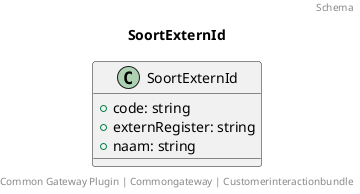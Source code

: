@startuml
title: SoortExternId
footer: Common Gateway Plugin | Commongateway | Customerinteractionbundle 
header: Schema

class SoortExternId {
  + code: string
  + externRegister: string
  + naam: string
}
@enduml
